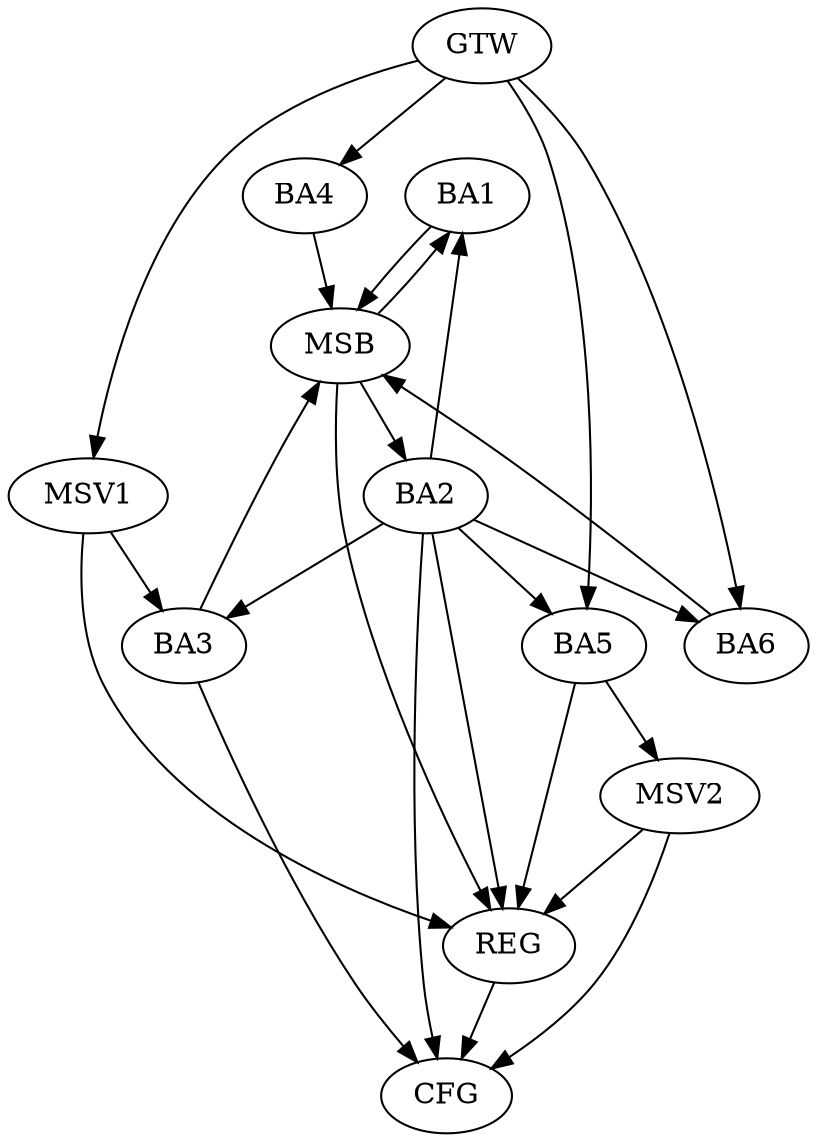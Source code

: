 strict digraph G {
  BA1 [ label="BA1" ];
  BA2 [ label="BA2" ];
  BA3 [ label="BA3" ];
  BA4 [ label="BA4" ];
  BA5 [ label="BA5" ];
  BA6 [ label="BA6" ];
  GTW [ label="GTW" ];
  REG [ label="REG" ];
  MSB [ label="MSB" ];
  CFG [ label="CFG" ];
  MSV1 [ label="MSV1" ];
  MSV2 [ label="MSV2" ];
  BA2 -> BA1;
  GTW -> BA4;
  GTW -> BA5;
  GTW -> BA6;
  BA2 -> REG;
  BA5 -> REG;
  BA1 -> MSB;
  MSB -> BA2;
  MSB -> REG;
  BA3 -> MSB;
  BA4 -> MSB;
  MSB -> BA1;
  BA6 -> MSB;
  BA3 -> CFG;
  BA2 -> CFG;
  REG -> CFG;
  BA2 -> BA3;
  BA2 -> BA5;
  BA2 -> BA6;
  MSV1 -> BA3;
  GTW -> MSV1;
  MSV1 -> REG;
  BA5 -> MSV2;
  MSV2 -> REG;
  MSV2 -> CFG;
}
